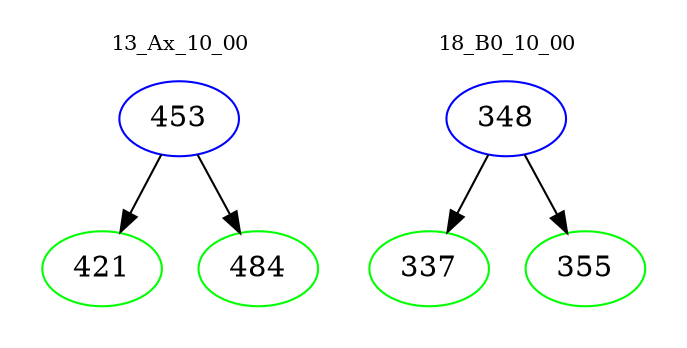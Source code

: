 digraph{
subgraph cluster_0 {
color = white
label = "13_Ax_10_00";
fontsize=10;
T0_453 [label="453", color="blue"]
T0_453 -> T0_421 [color="black"]
T0_421 [label="421", color="green"]
T0_453 -> T0_484 [color="black"]
T0_484 [label="484", color="green"]
}
subgraph cluster_1 {
color = white
label = "18_B0_10_00";
fontsize=10;
T1_348 [label="348", color="blue"]
T1_348 -> T1_337 [color="black"]
T1_337 [label="337", color="green"]
T1_348 -> T1_355 [color="black"]
T1_355 [label="355", color="green"]
}
}
